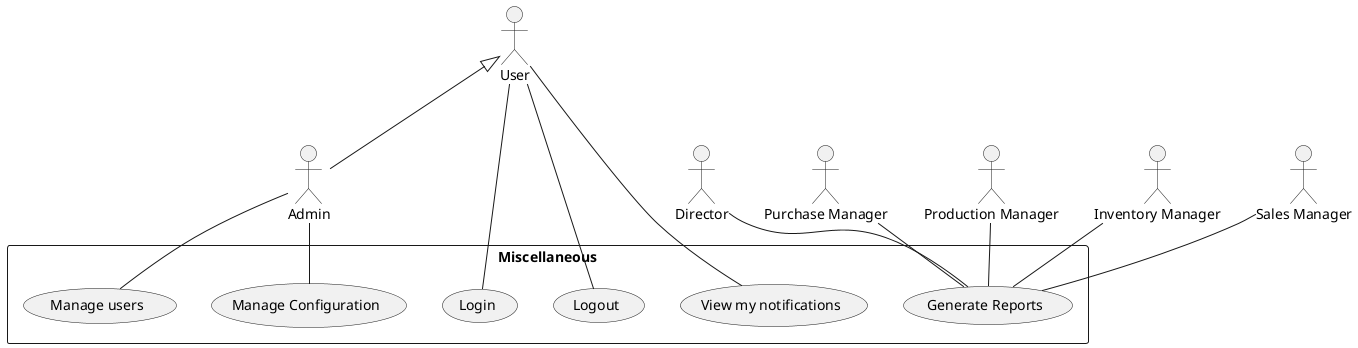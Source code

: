 @startuml misc

:Admin: as ad
:User: as u
u <|-- ad

:Director: as d
:Purchase Manager: as pur_m
:Production Manager: as prod_m
:Inventory Manager: as im
:Sales Manager: as sm

rectangle Miscellaneous {
    u -- (Login)
    u -- (Logout)
    u -- (View my notifications)

    ad -- (Manage users)
    ad -- (Manage Configuration)

    d -- (Generate Reports)
    pur_m -- (Generate Reports)
    prod_m -- (Generate Reports)
    im -- (Generate Reports)
    sm -- (Generate Reports)
}
@enduml